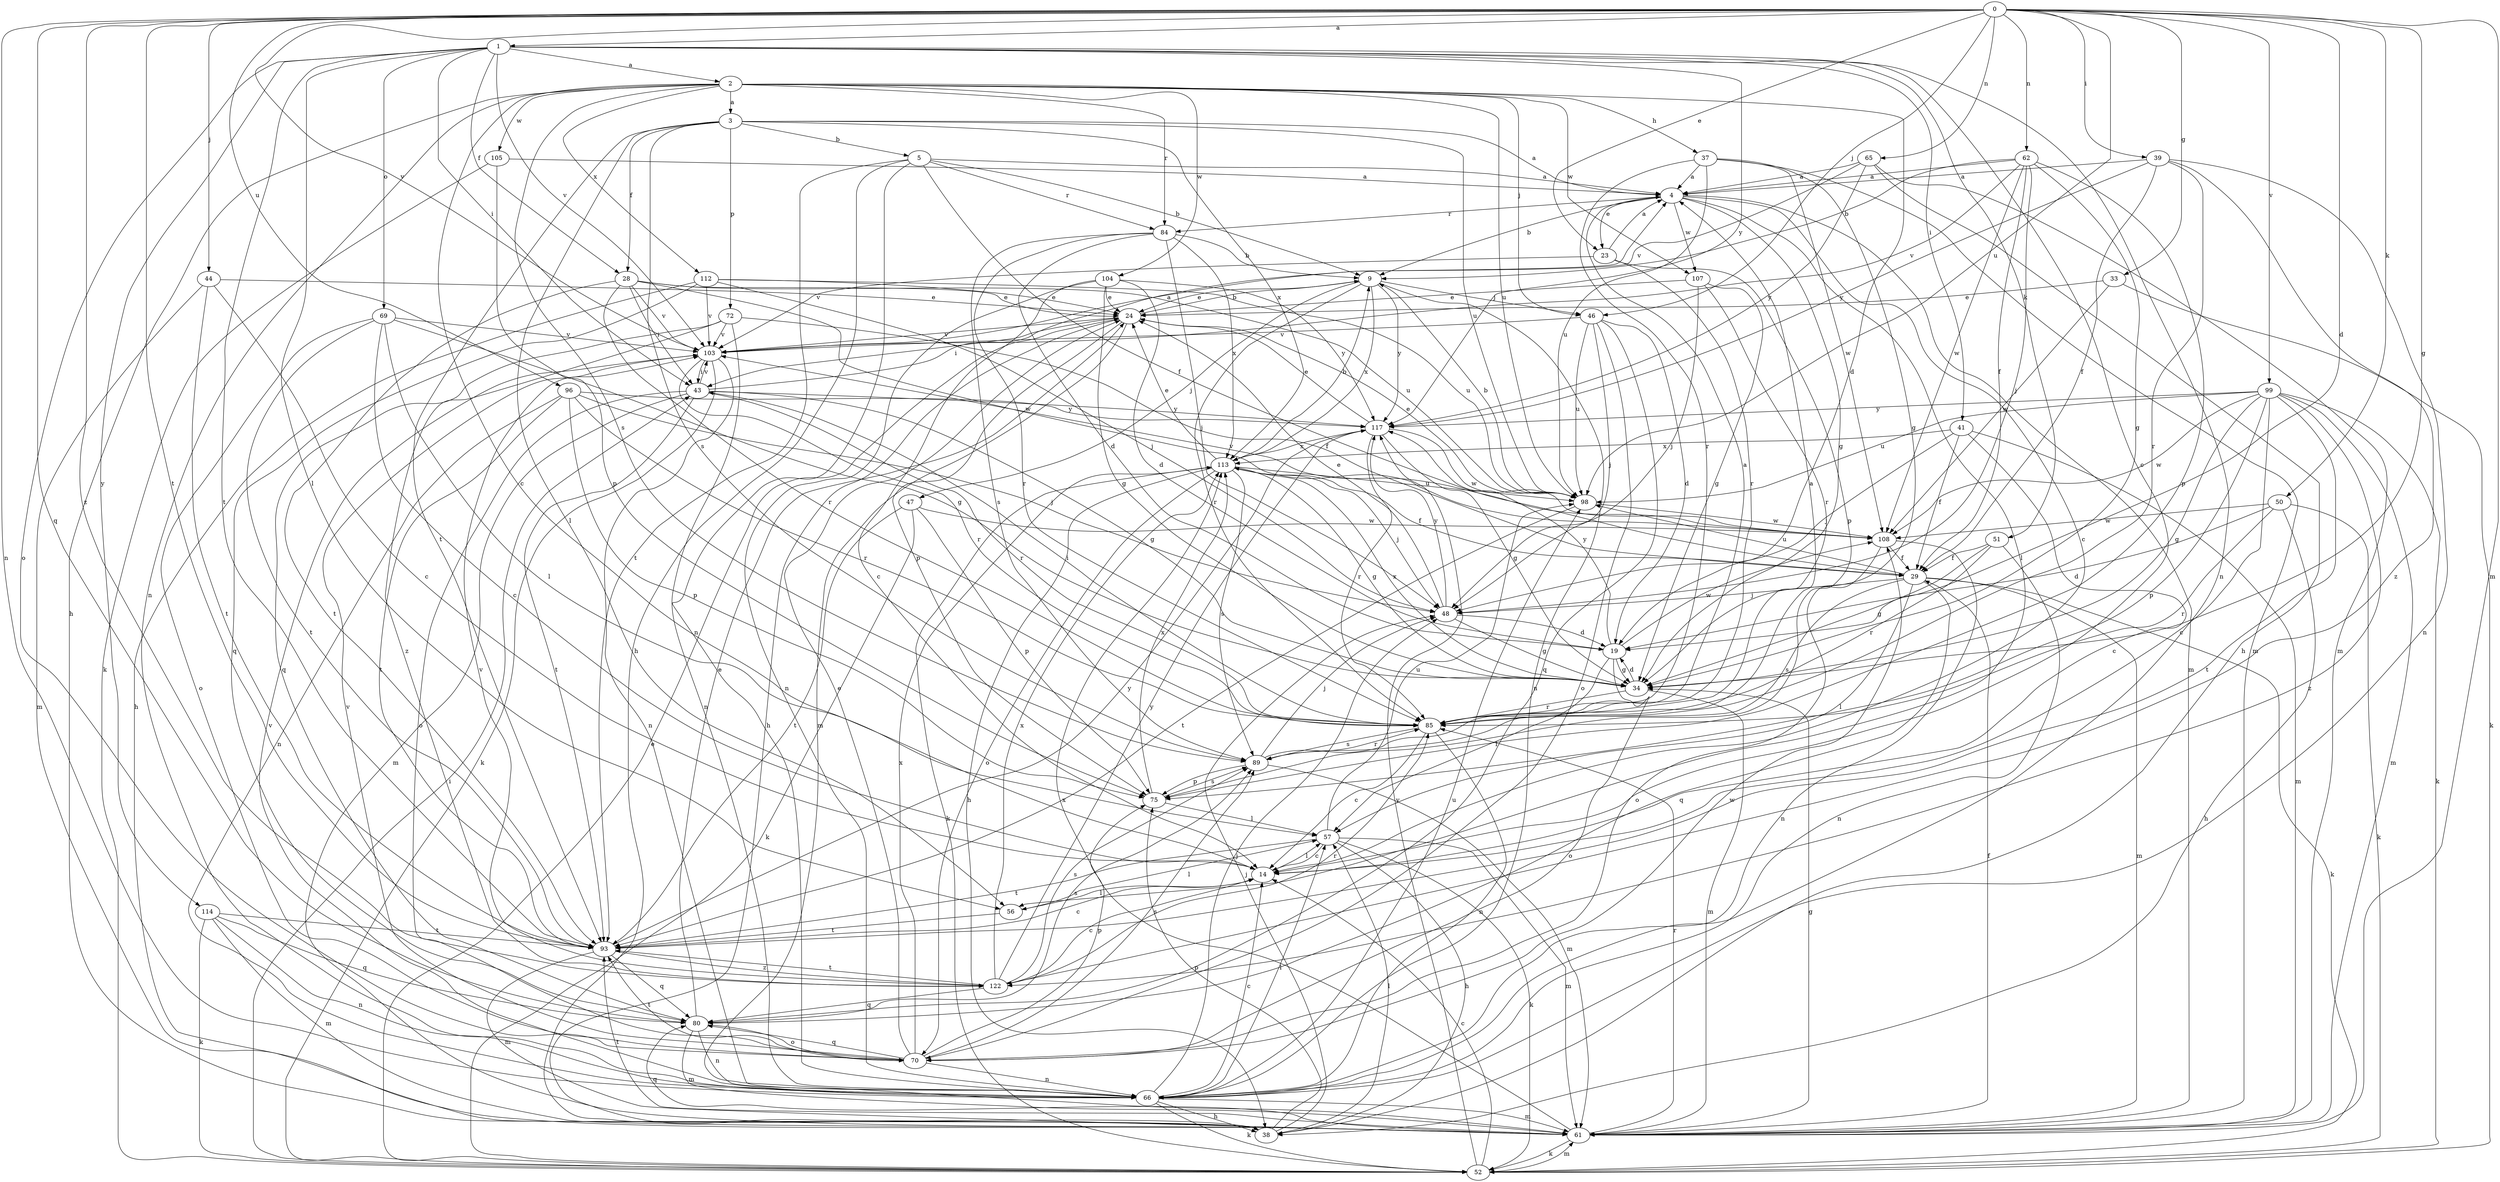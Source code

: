 strict digraph  {
0;
1;
2;
3;
4;
5;
9;
14;
19;
23;
24;
28;
29;
33;
34;
37;
38;
39;
41;
43;
44;
46;
47;
48;
50;
51;
52;
56;
57;
61;
62;
65;
66;
69;
70;
72;
75;
80;
84;
85;
89;
93;
96;
98;
99;
103;
104;
105;
107;
108;
112;
113;
114;
117;
122;
0 -> 1  [label=a];
0 -> 19  [label=d];
0 -> 23  [label=e];
0 -> 33  [label=g];
0 -> 34  [label=g];
0 -> 39  [label=i];
0 -> 44  [label=j];
0 -> 46  [label=j];
0 -> 50  [label=k];
0 -> 61  [label=m];
0 -> 62  [label=n];
0 -> 65  [label=n];
0 -> 66  [label=n];
0 -> 80  [label=q];
0 -> 93  [label=t];
0 -> 96  [label=u];
0 -> 98  [label=u];
0 -> 99  [label=v];
0 -> 103  [label=v];
0 -> 122  [label=z];
1 -> 2  [label=a];
1 -> 14  [label=c];
1 -> 28  [label=f];
1 -> 41  [label=i];
1 -> 43  [label=i];
1 -> 51  [label=k];
1 -> 56  [label=l];
1 -> 66  [label=n];
1 -> 69  [label=o];
1 -> 70  [label=o];
1 -> 93  [label=t];
1 -> 103  [label=v];
1 -> 114  [label=y];
1 -> 117  [label=y];
2 -> 3  [label=a];
2 -> 14  [label=c];
2 -> 19  [label=d];
2 -> 37  [label=h];
2 -> 38  [label=h];
2 -> 46  [label=j];
2 -> 66  [label=n];
2 -> 84  [label=r];
2 -> 89  [label=s];
2 -> 98  [label=u];
2 -> 104  [label=w];
2 -> 105  [label=w];
2 -> 107  [label=w];
2 -> 112  [label=x];
3 -> 4  [label=a];
3 -> 5  [label=b];
3 -> 28  [label=f];
3 -> 56  [label=l];
3 -> 72  [label=p];
3 -> 89  [label=s];
3 -> 93  [label=t];
3 -> 98  [label=u];
3 -> 113  [label=x];
4 -> 9  [label=b];
4 -> 14  [label=c];
4 -> 23  [label=e];
4 -> 34  [label=g];
4 -> 56  [label=l];
4 -> 61  [label=m];
4 -> 84  [label=r];
4 -> 107  [label=w];
5 -> 4  [label=a];
5 -> 9  [label=b];
5 -> 29  [label=f];
5 -> 38  [label=h];
5 -> 66  [label=n];
5 -> 84  [label=r];
5 -> 93  [label=t];
9 -> 24  [label=e];
9 -> 46  [label=j];
9 -> 47  [label=j];
9 -> 66  [label=n];
9 -> 85  [label=r];
9 -> 113  [label=x];
9 -> 117  [label=y];
14 -> 56  [label=l];
14 -> 57  [label=l];
19 -> 34  [label=g];
19 -> 57  [label=l];
19 -> 70  [label=o];
19 -> 108  [label=w];
19 -> 117  [label=y];
23 -> 4  [label=a];
23 -> 75  [label=p];
23 -> 85  [label=r];
23 -> 103  [label=v];
24 -> 9  [label=b];
24 -> 38  [label=h];
24 -> 43  [label=i];
24 -> 61  [label=m];
24 -> 75  [label=p];
24 -> 103  [label=v];
28 -> 24  [label=e];
28 -> 43  [label=i];
28 -> 85  [label=r];
28 -> 93  [label=t];
28 -> 98  [label=u];
28 -> 103  [label=v];
28 -> 108  [label=w];
29 -> 48  [label=j];
29 -> 52  [label=k];
29 -> 57  [label=l];
29 -> 61  [label=m];
29 -> 80  [label=q];
29 -> 89  [label=s];
29 -> 98  [label=u];
33 -> 24  [label=e];
33 -> 52  [label=k];
33 -> 108  [label=w];
34 -> 19  [label=d];
34 -> 61  [label=m];
34 -> 85  [label=r];
34 -> 113  [label=x];
37 -> 4  [label=a];
37 -> 34  [label=g];
37 -> 61  [label=m];
37 -> 85  [label=r];
37 -> 98  [label=u];
37 -> 108  [label=w];
38 -> 48  [label=j];
38 -> 57  [label=l];
38 -> 75  [label=p];
39 -> 4  [label=a];
39 -> 29  [label=f];
39 -> 66  [label=n];
39 -> 85  [label=r];
39 -> 117  [label=y];
39 -> 122  [label=z];
41 -> 14  [label=c];
41 -> 29  [label=f];
41 -> 48  [label=j];
41 -> 61  [label=m];
41 -> 113  [label=x];
43 -> 4  [label=a];
43 -> 34  [label=g];
43 -> 61  [label=m];
43 -> 70  [label=o];
43 -> 85  [label=r];
43 -> 93  [label=t];
43 -> 103  [label=v];
43 -> 117  [label=y];
44 -> 14  [label=c];
44 -> 24  [label=e];
44 -> 61  [label=m];
44 -> 93  [label=t];
46 -> 19  [label=d];
46 -> 48  [label=j];
46 -> 70  [label=o];
46 -> 80  [label=q];
46 -> 98  [label=u];
46 -> 103  [label=v];
47 -> 52  [label=k];
47 -> 75  [label=p];
47 -> 93  [label=t];
47 -> 108  [label=w];
48 -> 19  [label=d];
48 -> 24  [label=e];
48 -> 34  [label=g];
48 -> 117  [label=y];
50 -> 19  [label=d];
50 -> 38  [label=h];
50 -> 52  [label=k];
50 -> 85  [label=r];
50 -> 108  [label=w];
51 -> 29  [label=f];
51 -> 34  [label=g];
51 -> 66  [label=n];
51 -> 85  [label=r];
52 -> 14  [label=c];
52 -> 24  [label=e];
52 -> 43  [label=i];
52 -> 61  [label=m];
52 -> 117  [label=y];
56 -> 57  [label=l];
56 -> 93  [label=t];
57 -> 14  [label=c];
57 -> 38  [label=h];
57 -> 52  [label=k];
57 -> 61  [label=m];
57 -> 93  [label=t];
57 -> 98  [label=u];
61 -> 29  [label=f];
61 -> 34  [label=g];
61 -> 52  [label=k];
61 -> 80  [label=q];
61 -> 85  [label=r];
61 -> 93  [label=t];
61 -> 113  [label=x];
62 -> 4  [label=a];
62 -> 9  [label=b];
62 -> 29  [label=f];
62 -> 34  [label=g];
62 -> 48  [label=j];
62 -> 75  [label=p];
62 -> 103  [label=v];
62 -> 108  [label=w];
65 -> 4  [label=a];
65 -> 38  [label=h];
65 -> 61  [label=m];
65 -> 103  [label=v];
65 -> 117  [label=y];
66 -> 14  [label=c];
66 -> 38  [label=h];
66 -> 48  [label=j];
66 -> 52  [label=k];
66 -> 57  [label=l];
66 -> 61  [label=m];
66 -> 98  [label=u];
66 -> 103  [label=v];
69 -> 14  [label=c];
69 -> 34  [label=g];
69 -> 57  [label=l];
69 -> 70  [label=o];
69 -> 93  [label=t];
69 -> 103  [label=v];
70 -> 24  [label=e];
70 -> 66  [label=n];
70 -> 75  [label=p];
70 -> 80  [label=q];
70 -> 89  [label=s];
70 -> 93  [label=t];
70 -> 103  [label=v];
70 -> 108  [label=w];
70 -> 113  [label=x];
72 -> 29  [label=f];
72 -> 66  [label=n];
72 -> 80  [label=q];
72 -> 103  [label=v];
72 -> 122  [label=z];
75 -> 57  [label=l];
75 -> 89  [label=s];
75 -> 113  [label=x];
80 -> 24  [label=e];
80 -> 61  [label=m];
80 -> 66  [label=n];
80 -> 70  [label=o];
80 -> 89  [label=s];
84 -> 9  [label=b];
84 -> 19  [label=d];
84 -> 48  [label=j];
84 -> 85  [label=r];
84 -> 89  [label=s];
84 -> 113  [label=x];
85 -> 4  [label=a];
85 -> 14  [label=c];
85 -> 43  [label=i];
85 -> 66  [label=n];
85 -> 89  [label=s];
89 -> 4  [label=a];
89 -> 48  [label=j];
89 -> 61  [label=m];
89 -> 75  [label=p];
89 -> 85  [label=r];
93 -> 14  [label=c];
93 -> 61  [label=m];
93 -> 80  [label=q];
93 -> 117  [label=y];
93 -> 122  [label=z];
96 -> 48  [label=j];
96 -> 66  [label=n];
96 -> 75  [label=p];
96 -> 85  [label=r];
96 -> 93  [label=t];
96 -> 117  [label=y];
98 -> 9  [label=b];
98 -> 24  [label=e];
98 -> 93  [label=t];
98 -> 108  [label=w];
99 -> 14  [label=c];
99 -> 34  [label=g];
99 -> 52  [label=k];
99 -> 61  [label=m];
99 -> 75  [label=p];
99 -> 93  [label=t];
99 -> 98  [label=u];
99 -> 108  [label=w];
99 -> 117  [label=y];
99 -> 122  [label=z];
103 -> 43  [label=i];
103 -> 52  [label=k];
103 -> 66  [label=n];
103 -> 85  [label=r];
104 -> 14  [label=c];
104 -> 19  [label=d];
104 -> 24  [label=e];
104 -> 34  [label=g];
104 -> 66  [label=n];
104 -> 117  [label=y];
105 -> 4  [label=a];
105 -> 52  [label=k];
105 -> 75  [label=p];
107 -> 24  [label=e];
107 -> 34  [label=g];
107 -> 48  [label=j];
107 -> 85  [label=r];
108 -> 29  [label=f];
108 -> 66  [label=n];
108 -> 70  [label=o];
108 -> 103  [label=v];
112 -> 24  [label=e];
112 -> 38  [label=h];
112 -> 48  [label=j];
112 -> 80  [label=q];
112 -> 98  [label=u];
112 -> 103  [label=v];
113 -> 9  [label=b];
113 -> 24  [label=e];
113 -> 29  [label=f];
113 -> 34  [label=g];
113 -> 38  [label=h];
113 -> 48  [label=j];
113 -> 52  [label=k];
113 -> 70  [label=o];
113 -> 89  [label=s];
113 -> 98  [label=u];
114 -> 52  [label=k];
114 -> 61  [label=m];
114 -> 66  [label=n];
114 -> 80  [label=q];
114 -> 93  [label=t];
117 -> 24  [label=e];
117 -> 34  [label=g];
117 -> 85  [label=r];
117 -> 108  [label=w];
117 -> 113  [label=x];
122 -> 14  [label=c];
122 -> 80  [label=q];
122 -> 85  [label=r];
122 -> 89  [label=s];
122 -> 93  [label=t];
122 -> 103  [label=v];
122 -> 113  [label=x];
122 -> 117  [label=y];
}
